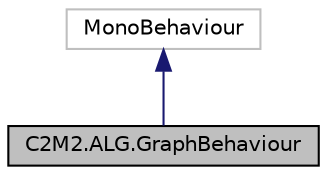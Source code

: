 digraph "C2M2.ALG.GraphBehaviour"
{
 // LATEX_PDF_SIZE
  edge [fontname="Helvetica",fontsize="10",labelfontname="Helvetica",labelfontsize="10"];
  node [fontname="Helvetica",fontsize="10",shape=record];
  Node1 [label="C2M2.ALG.GraphBehaviour",height=0.2,width=0.4,color="black", fillcolor="grey75", style="filled", fontcolor="black",tooltip="Simple test behaviour to reorder and write out sparsity pattern of a reordered mesh"];
  Node2 -> Node1 [dir="back",color="midnightblue",fontsize="10",style="solid",fontname="Helvetica"];
  Node2 [label="MonoBehaviour",height=0.2,width=0.4,color="grey75", fillcolor="white", style="filled",tooltip=" "];
}
